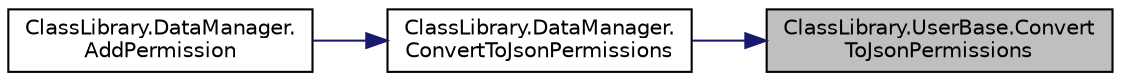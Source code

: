 digraph "ClassLibrary.UserBase.ConvertToJsonPermissions"
{
 // INTERACTIVE_SVG=YES
 // LATEX_PDF_SIZE
  edge [fontname="Helvetica",fontsize="10",labelfontname="Helvetica",labelfontsize="10"];
  node [fontname="Helvetica",fontsize="10",shape=record];
  rankdir="RL";
  Node1 [label="ClassLibrary.UserBase.Convert\lToJsonPermissions",height=0.2,width=0.4,color="black", fillcolor="grey75", style="filled", fontcolor="black",tooltip="Convierte el objeto a texto en formato Json. El objeto puede ser reconstruido a partir del texto en f..."];
  Node1 -> Node2 [dir="back",color="midnightblue",fontsize="10",style="solid",fontname="Helvetica"];
  Node2 [label="ClassLibrary.DataManager.\lConvertToJsonPermissions",height=0.2,width=0.4,color="black", fillcolor="white", style="filled",URL="$classClassLibrary_1_1DataManager.html#ad312f8055c11f9f5d74d616523d723cf",tooltip=" "];
  Node2 -> Node3 [dir="back",color="midnightblue",fontsize="10",style="solid",fontname="Helvetica"];
  Node3 [label="ClassLibrary.DataManager.\lAddPermission",height=0.2,width=0.4,color="black", fillcolor="white", style="filled",URL="$classClassLibrary_1_1DataManager.html#ac74b9afaa06e0e7d1c689dd6949106cd",tooltip="Metodo para agregar permisos al listado de permisos"];
}
